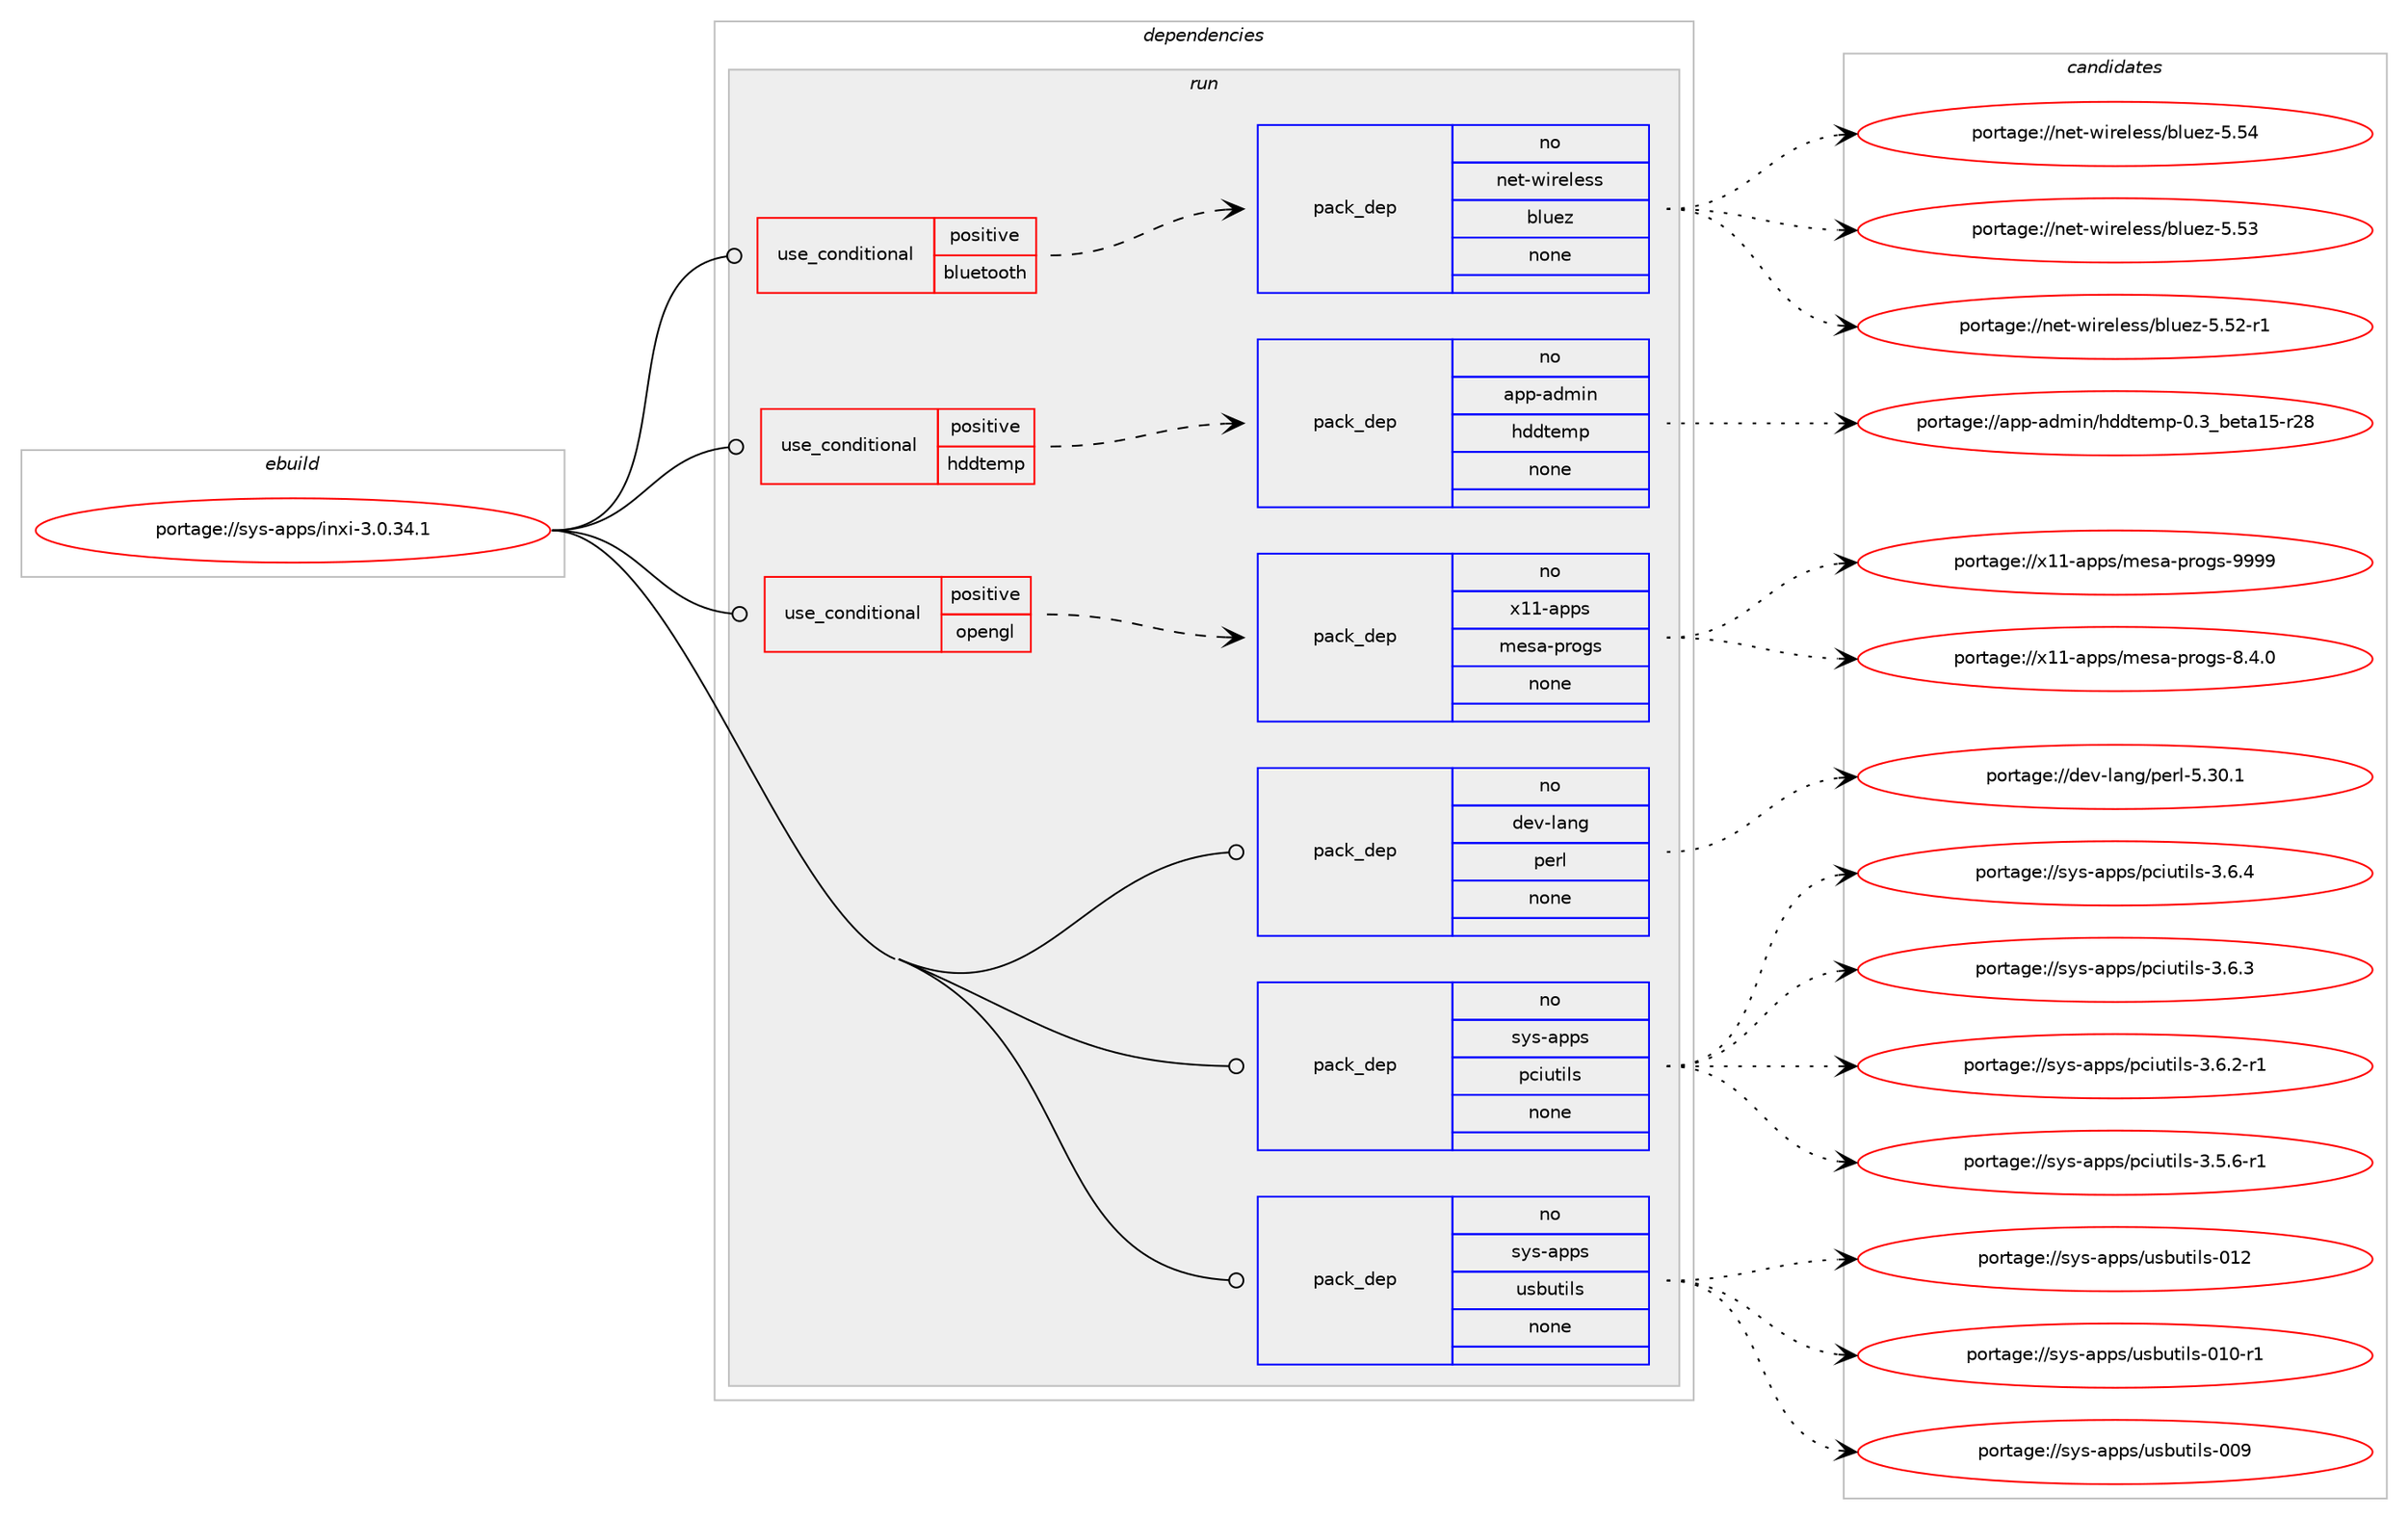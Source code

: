 digraph prolog {

# *************
# Graph options
# *************

newrank=true;
concentrate=true;
compound=true;
graph [rankdir=LR,fontname=Helvetica,fontsize=10,ranksep=1.5];#, ranksep=2.5, nodesep=0.2];
edge  [arrowhead=vee];
node  [fontname=Helvetica,fontsize=10];

# **********
# The ebuild
# **********

subgraph cluster_leftcol {
color=gray;
rank=same;
label=<<i>ebuild</i>>;
id [label="portage://sys-apps/inxi-3.0.34.1", color=red, width=4, href="../sys-apps/inxi-3.0.34.1.svg"];
}

# ****************
# The dependencies
# ****************

subgraph cluster_midcol {
color=gray;
label=<<i>dependencies</i>>;
subgraph cluster_compile {
fillcolor="#eeeeee";
style=filled;
label=<<i>compile</i>>;
}
subgraph cluster_compileandrun {
fillcolor="#eeeeee";
style=filled;
label=<<i>compile and run</i>>;
}
subgraph cluster_run {
fillcolor="#eeeeee";
style=filled;
label=<<i>run</i>>;
subgraph cond2129 {
dependency12769 [label=<<TABLE BORDER="0" CELLBORDER="1" CELLSPACING="0" CELLPADDING="4"><TR><TD ROWSPAN="3" CELLPADDING="10">use_conditional</TD></TR><TR><TD>positive</TD></TR><TR><TD>bluetooth</TD></TR></TABLE>>, shape=none, color=red];
subgraph pack10338 {
dependency12770 [label=<<TABLE BORDER="0" CELLBORDER="1" CELLSPACING="0" CELLPADDING="4" WIDTH="220"><TR><TD ROWSPAN="6" CELLPADDING="30">pack_dep</TD></TR><TR><TD WIDTH="110">no</TD></TR><TR><TD>net-wireless</TD></TR><TR><TD>bluez</TD></TR><TR><TD>none</TD></TR><TR><TD></TD></TR></TABLE>>, shape=none, color=blue];
}
dependency12769:e -> dependency12770:w [weight=20,style="dashed",arrowhead="vee"];
}
id:e -> dependency12769:w [weight=20,style="solid",arrowhead="odot"];
subgraph cond2130 {
dependency12771 [label=<<TABLE BORDER="0" CELLBORDER="1" CELLSPACING="0" CELLPADDING="4"><TR><TD ROWSPAN="3" CELLPADDING="10">use_conditional</TD></TR><TR><TD>positive</TD></TR><TR><TD>hddtemp</TD></TR></TABLE>>, shape=none, color=red];
subgraph pack10339 {
dependency12772 [label=<<TABLE BORDER="0" CELLBORDER="1" CELLSPACING="0" CELLPADDING="4" WIDTH="220"><TR><TD ROWSPAN="6" CELLPADDING="30">pack_dep</TD></TR><TR><TD WIDTH="110">no</TD></TR><TR><TD>app-admin</TD></TR><TR><TD>hddtemp</TD></TR><TR><TD>none</TD></TR><TR><TD></TD></TR></TABLE>>, shape=none, color=blue];
}
dependency12771:e -> dependency12772:w [weight=20,style="dashed",arrowhead="vee"];
}
id:e -> dependency12771:w [weight=20,style="solid",arrowhead="odot"];
subgraph cond2131 {
dependency12773 [label=<<TABLE BORDER="0" CELLBORDER="1" CELLSPACING="0" CELLPADDING="4"><TR><TD ROWSPAN="3" CELLPADDING="10">use_conditional</TD></TR><TR><TD>positive</TD></TR><TR><TD>opengl</TD></TR></TABLE>>, shape=none, color=red];
subgraph pack10340 {
dependency12774 [label=<<TABLE BORDER="0" CELLBORDER="1" CELLSPACING="0" CELLPADDING="4" WIDTH="220"><TR><TD ROWSPAN="6" CELLPADDING="30">pack_dep</TD></TR><TR><TD WIDTH="110">no</TD></TR><TR><TD>x11-apps</TD></TR><TR><TD>mesa-progs</TD></TR><TR><TD>none</TD></TR><TR><TD></TD></TR></TABLE>>, shape=none, color=blue];
}
dependency12773:e -> dependency12774:w [weight=20,style="dashed",arrowhead="vee"];
}
id:e -> dependency12773:w [weight=20,style="solid",arrowhead="odot"];
subgraph pack10341 {
dependency12775 [label=<<TABLE BORDER="0" CELLBORDER="1" CELLSPACING="0" CELLPADDING="4" WIDTH="220"><TR><TD ROWSPAN="6" CELLPADDING="30">pack_dep</TD></TR><TR><TD WIDTH="110">no</TD></TR><TR><TD>dev-lang</TD></TR><TR><TD>perl</TD></TR><TR><TD>none</TD></TR><TR><TD></TD></TR></TABLE>>, shape=none, color=blue];
}
id:e -> dependency12775:w [weight=20,style="solid",arrowhead="odot"];
subgraph pack10342 {
dependency12776 [label=<<TABLE BORDER="0" CELLBORDER="1" CELLSPACING="0" CELLPADDING="4" WIDTH="220"><TR><TD ROWSPAN="6" CELLPADDING="30">pack_dep</TD></TR><TR><TD WIDTH="110">no</TD></TR><TR><TD>sys-apps</TD></TR><TR><TD>pciutils</TD></TR><TR><TD>none</TD></TR><TR><TD></TD></TR></TABLE>>, shape=none, color=blue];
}
id:e -> dependency12776:w [weight=20,style="solid",arrowhead="odot"];
subgraph pack10343 {
dependency12777 [label=<<TABLE BORDER="0" CELLBORDER="1" CELLSPACING="0" CELLPADDING="4" WIDTH="220"><TR><TD ROWSPAN="6" CELLPADDING="30">pack_dep</TD></TR><TR><TD WIDTH="110">no</TD></TR><TR><TD>sys-apps</TD></TR><TR><TD>usbutils</TD></TR><TR><TD>none</TD></TR><TR><TD></TD></TR></TABLE>>, shape=none, color=blue];
}
id:e -> dependency12777:w [weight=20,style="solid",arrowhead="odot"];
}
}

# **************
# The candidates
# **************

subgraph cluster_choices {
rank=same;
color=gray;
label=<<i>candidates</i>>;

subgraph choice10338 {
color=black;
nodesep=1;
choice1101011164511910511410110810111511547981081171011224553465352 [label="portage://net-wireless/bluez-5.54", color=red, width=4,href="../net-wireless/bluez-5.54.svg"];
choice1101011164511910511410110810111511547981081171011224553465351 [label="portage://net-wireless/bluez-5.53", color=red, width=4,href="../net-wireless/bluez-5.53.svg"];
choice11010111645119105114101108101115115479810811710112245534653504511449 [label="portage://net-wireless/bluez-5.52-r1", color=red, width=4,href="../net-wireless/bluez-5.52-r1.svg"];
dependency12770:e -> choice1101011164511910511410110810111511547981081171011224553465352:w [style=dotted,weight="100"];
dependency12770:e -> choice1101011164511910511410110810111511547981081171011224553465351:w [style=dotted,weight="100"];
dependency12770:e -> choice11010111645119105114101108101115115479810811710112245534653504511449:w [style=dotted,weight="100"];
}
subgraph choice10339 {
color=black;
nodesep=1;
choice97112112459710010910511047104100100116101109112454846519598101116974953451145056 [label="portage://app-admin/hddtemp-0.3_beta15-r28", color=red, width=4,href="../app-admin/hddtemp-0.3_beta15-r28.svg"];
dependency12772:e -> choice97112112459710010910511047104100100116101109112454846519598101116974953451145056:w [style=dotted,weight="100"];
}
subgraph choice10340 {
color=black;
nodesep=1;
choice120494945971121121154710910111597451121141111031154557575757 [label="portage://x11-apps/mesa-progs-9999", color=red, width=4,href="../x11-apps/mesa-progs-9999.svg"];
choice12049494597112112115471091011159745112114111103115455646524648 [label="portage://x11-apps/mesa-progs-8.4.0", color=red, width=4,href="../x11-apps/mesa-progs-8.4.0.svg"];
dependency12774:e -> choice120494945971121121154710910111597451121141111031154557575757:w [style=dotted,weight="100"];
dependency12774:e -> choice12049494597112112115471091011159745112114111103115455646524648:w [style=dotted,weight="100"];
}
subgraph choice10341 {
color=black;
nodesep=1;
choice10010111845108971101034711210111410845534651484649 [label="portage://dev-lang/perl-5.30.1", color=red, width=4,href="../dev-lang/perl-5.30.1.svg"];
dependency12775:e -> choice10010111845108971101034711210111410845534651484649:w [style=dotted,weight="100"];
}
subgraph choice10342 {
color=black;
nodesep=1;
choice11512111545971121121154711299105117116105108115455146544652 [label="portage://sys-apps/pciutils-3.6.4", color=red, width=4,href="../sys-apps/pciutils-3.6.4.svg"];
choice11512111545971121121154711299105117116105108115455146544651 [label="portage://sys-apps/pciutils-3.6.3", color=red, width=4,href="../sys-apps/pciutils-3.6.3.svg"];
choice115121115459711211211547112991051171161051081154551465446504511449 [label="portage://sys-apps/pciutils-3.6.2-r1", color=red, width=4,href="../sys-apps/pciutils-3.6.2-r1.svg"];
choice115121115459711211211547112991051171161051081154551465346544511449 [label="portage://sys-apps/pciutils-3.5.6-r1", color=red, width=4,href="../sys-apps/pciutils-3.5.6-r1.svg"];
dependency12776:e -> choice11512111545971121121154711299105117116105108115455146544652:w [style=dotted,weight="100"];
dependency12776:e -> choice11512111545971121121154711299105117116105108115455146544651:w [style=dotted,weight="100"];
dependency12776:e -> choice115121115459711211211547112991051171161051081154551465446504511449:w [style=dotted,weight="100"];
dependency12776:e -> choice115121115459711211211547112991051171161051081154551465346544511449:w [style=dotted,weight="100"];
}
subgraph choice10343 {
color=black;
nodesep=1;
choice1151211154597112112115471171159811711610510811545484950 [label="portage://sys-apps/usbutils-012", color=red, width=4,href="../sys-apps/usbutils-012.svg"];
choice11512111545971121121154711711598117116105108115454849484511449 [label="portage://sys-apps/usbutils-010-r1", color=red, width=4,href="../sys-apps/usbutils-010-r1.svg"];
choice1151211154597112112115471171159811711610510811545484857 [label="portage://sys-apps/usbutils-009", color=red, width=4,href="../sys-apps/usbutils-009.svg"];
dependency12777:e -> choice1151211154597112112115471171159811711610510811545484950:w [style=dotted,weight="100"];
dependency12777:e -> choice11512111545971121121154711711598117116105108115454849484511449:w [style=dotted,weight="100"];
dependency12777:e -> choice1151211154597112112115471171159811711610510811545484857:w [style=dotted,weight="100"];
}
}

}

